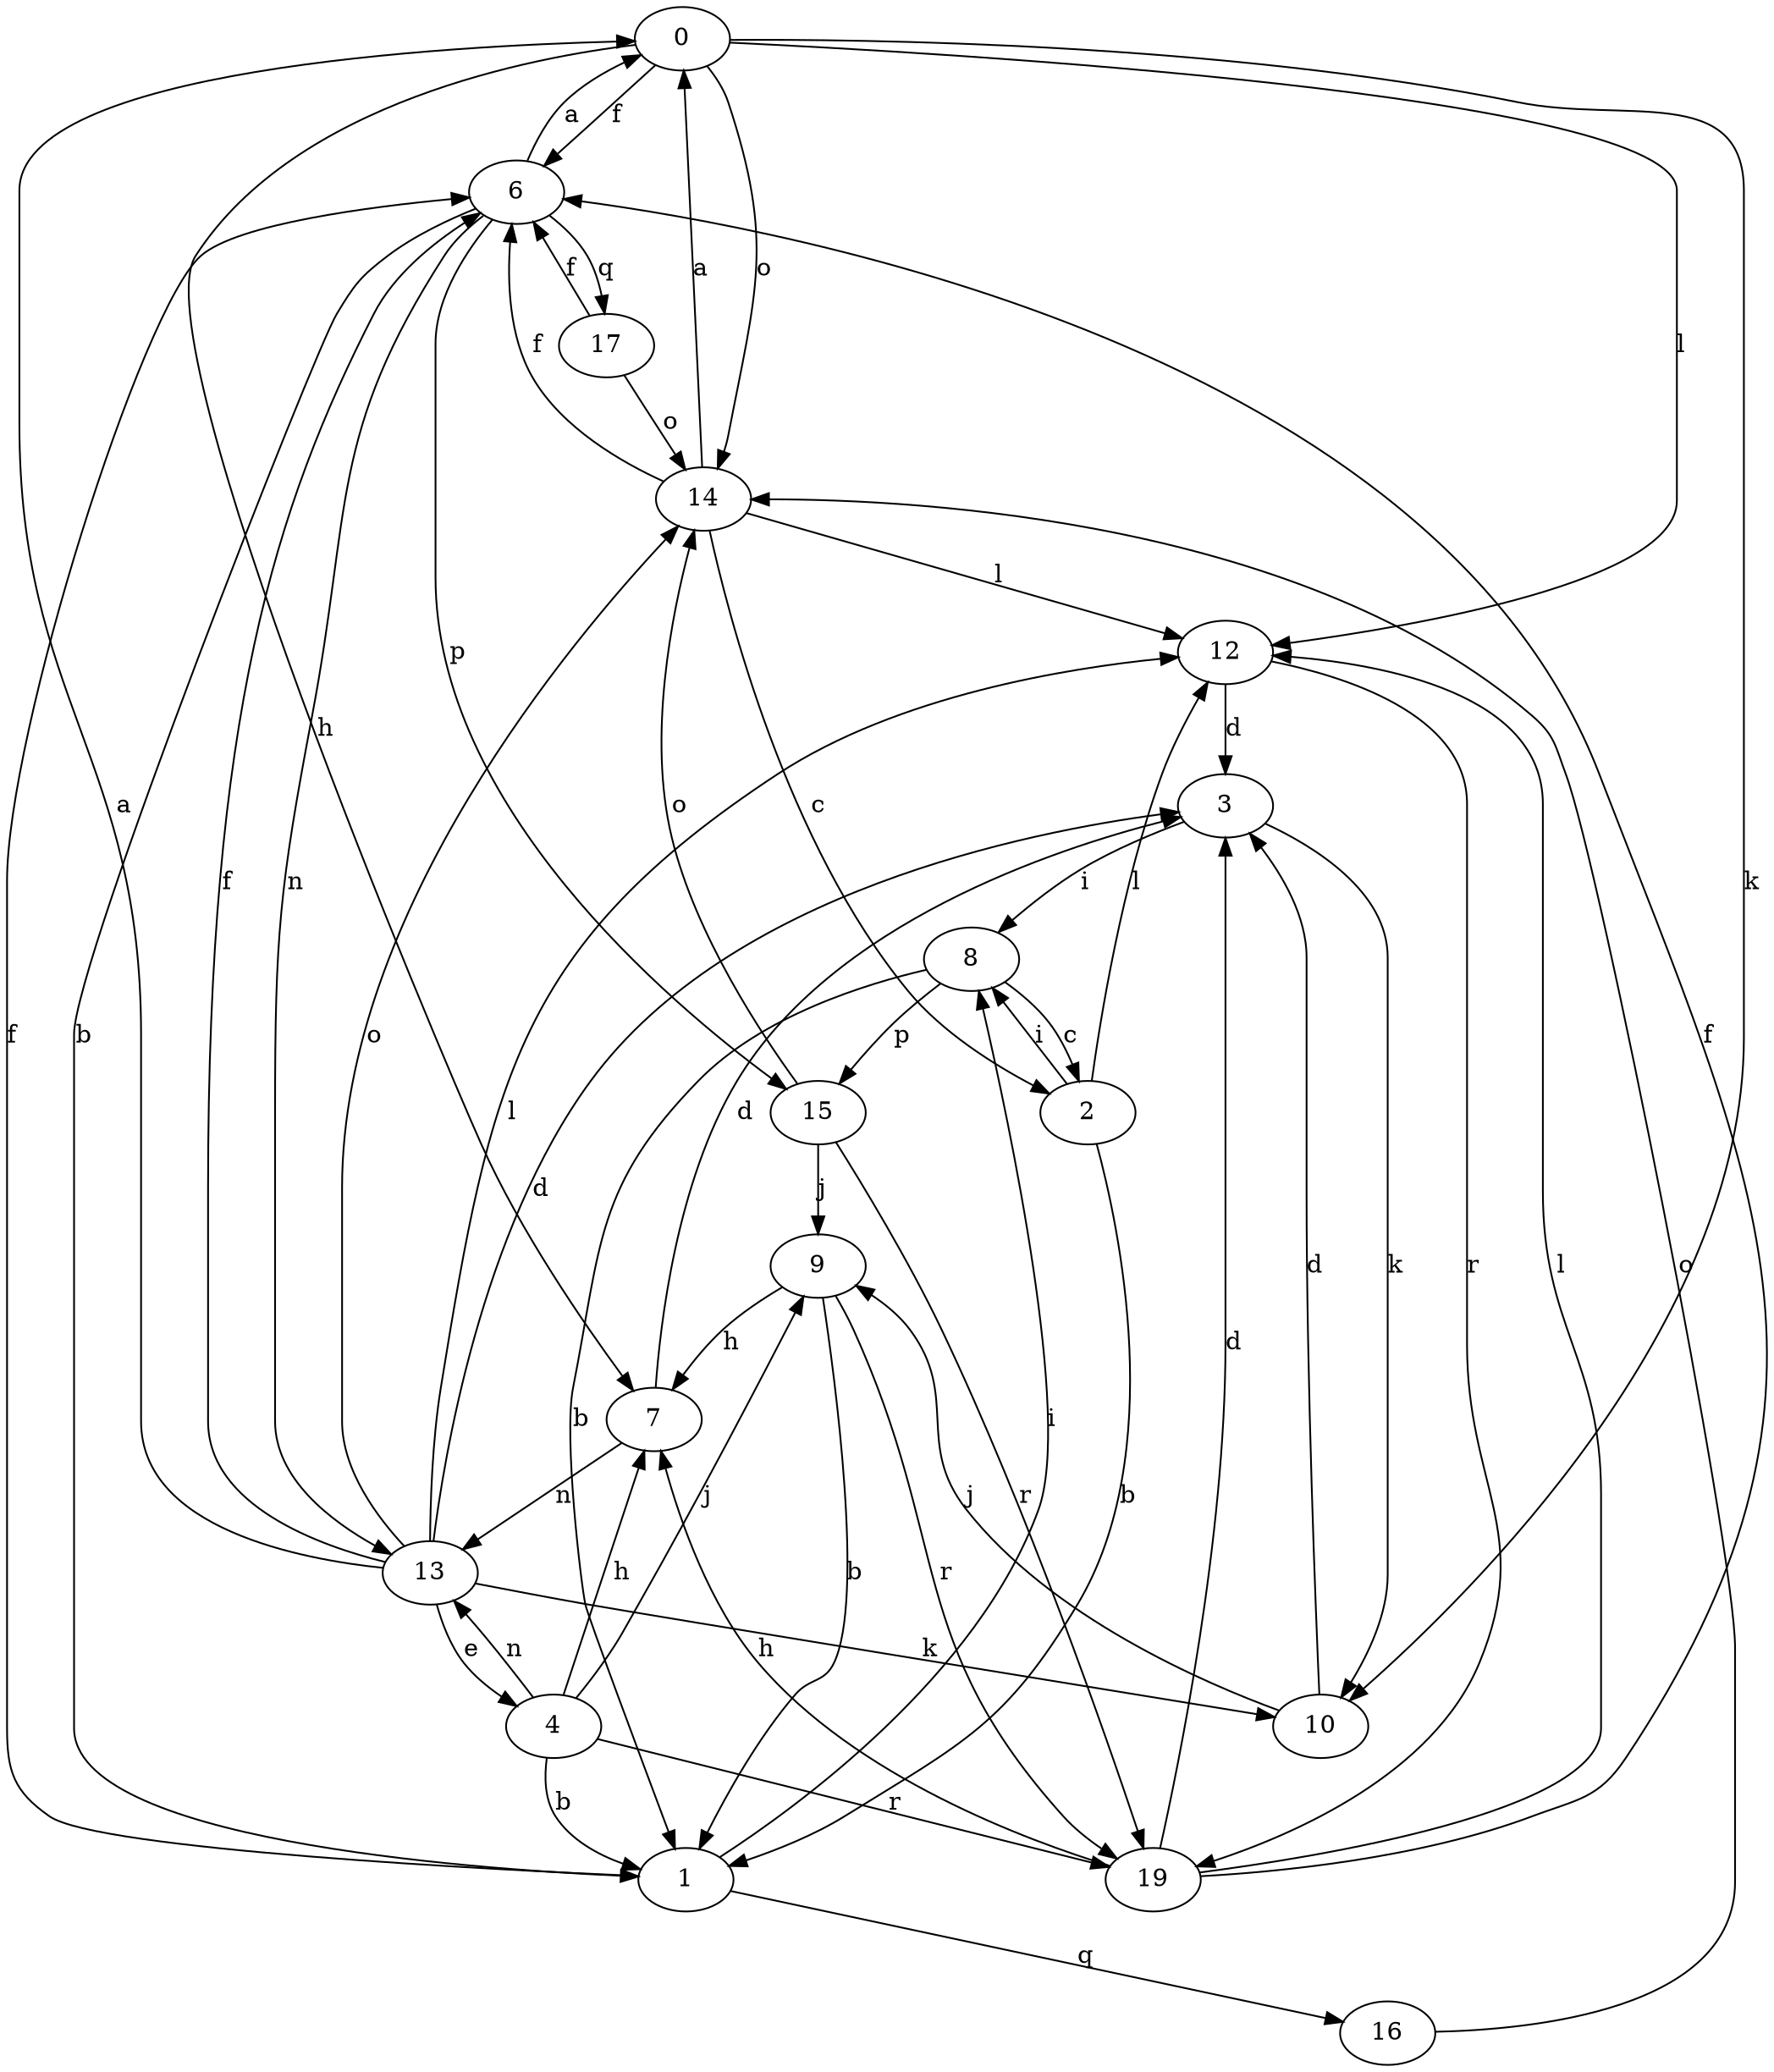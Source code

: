 strict digraph  {
0;
1;
2;
3;
4;
6;
7;
8;
9;
10;
12;
13;
14;
15;
16;
17;
19;
0 -> 6  [label=f];
0 -> 7  [label=h];
0 -> 10  [label=k];
0 -> 12  [label=l];
0 -> 14  [label=o];
1 -> 6  [label=f];
1 -> 8  [label=i];
1 -> 16  [label=q];
2 -> 1  [label=b];
2 -> 8  [label=i];
2 -> 12  [label=l];
3 -> 8  [label=i];
3 -> 10  [label=k];
4 -> 1  [label=b];
4 -> 7  [label=h];
4 -> 9  [label=j];
4 -> 13  [label=n];
4 -> 19  [label=r];
6 -> 0  [label=a];
6 -> 1  [label=b];
6 -> 13  [label=n];
6 -> 15  [label=p];
6 -> 17  [label=q];
7 -> 3  [label=d];
7 -> 13  [label=n];
8 -> 1  [label=b];
8 -> 2  [label=c];
8 -> 15  [label=p];
9 -> 1  [label=b];
9 -> 7  [label=h];
9 -> 19  [label=r];
10 -> 3  [label=d];
10 -> 9  [label=j];
12 -> 3  [label=d];
12 -> 19  [label=r];
13 -> 0  [label=a];
13 -> 3  [label=d];
13 -> 4  [label=e];
13 -> 6  [label=f];
13 -> 10  [label=k];
13 -> 12  [label=l];
13 -> 14  [label=o];
14 -> 0  [label=a];
14 -> 2  [label=c];
14 -> 6  [label=f];
14 -> 12  [label=l];
15 -> 9  [label=j];
15 -> 14  [label=o];
15 -> 19  [label=r];
16 -> 14  [label=o];
17 -> 6  [label=f];
17 -> 14  [label=o];
19 -> 3  [label=d];
19 -> 6  [label=f];
19 -> 7  [label=h];
19 -> 12  [label=l];
}

